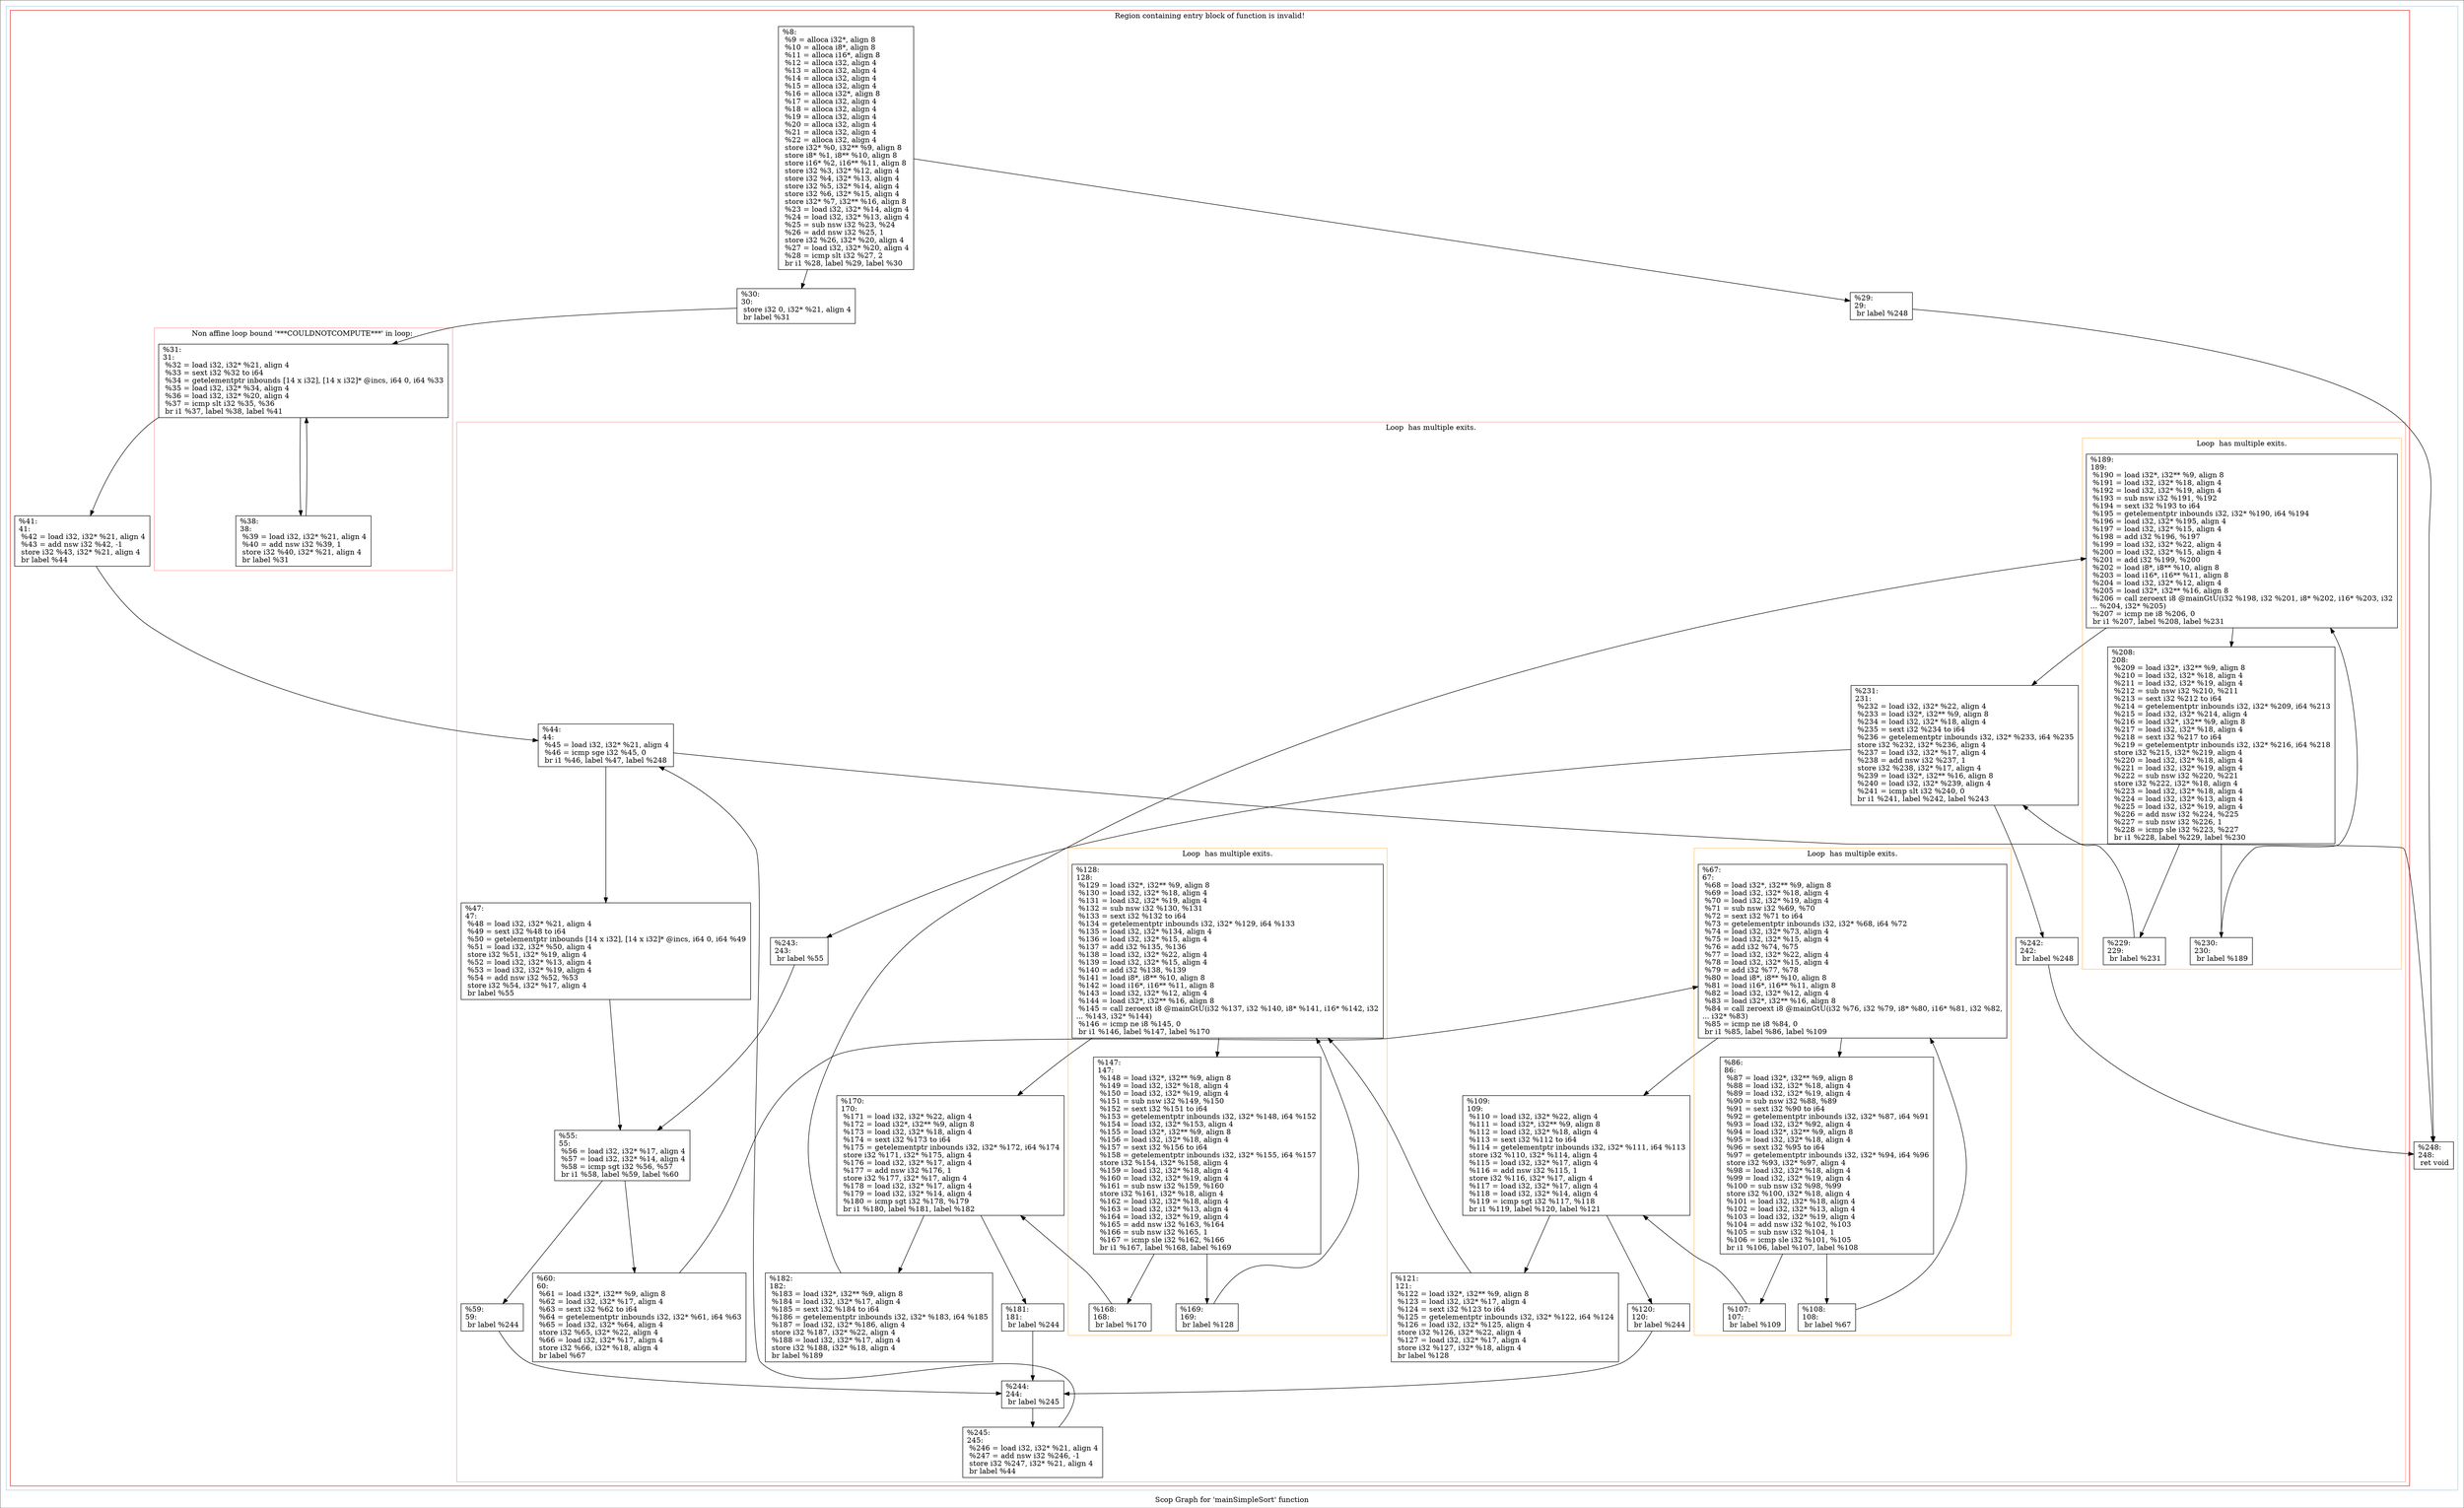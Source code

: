 digraph "Scop Graph for 'mainSimpleSort' function" {
	label="Scop Graph for 'mainSimpleSort' function";

	Node0x2886150 [shape=record,label="{%8:\l  %9 = alloca i32*, align 8\l  %10 = alloca i8*, align 8\l  %11 = alloca i16*, align 8\l  %12 = alloca i32, align 4\l  %13 = alloca i32, align 4\l  %14 = alloca i32, align 4\l  %15 = alloca i32, align 4\l  %16 = alloca i32*, align 8\l  %17 = alloca i32, align 4\l  %18 = alloca i32, align 4\l  %19 = alloca i32, align 4\l  %20 = alloca i32, align 4\l  %21 = alloca i32, align 4\l  %22 = alloca i32, align 4\l  store i32* %0, i32** %9, align 8\l  store i8* %1, i8** %10, align 8\l  store i16* %2, i16** %11, align 8\l  store i32 %3, i32* %12, align 4\l  store i32 %4, i32* %13, align 4\l  store i32 %5, i32* %14, align 4\l  store i32 %6, i32* %15, align 4\l  store i32* %7, i32** %16, align 8\l  %23 = load i32, i32* %14, align 4\l  %24 = load i32, i32* %13, align 4\l  %25 = sub nsw i32 %23, %24\l  %26 = add nsw i32 %25, 1\l  store i32 %26, i32* %20, align 4\l  %27 = load i32, i32* %20, align 4\l  %28 = icmp slt i32 %27, 2\l  br i1 %28, label %29, label %30\l}"];
	Node0x2886150 -> Node0x2771600;
	Node0x2886150 -> Node0x264dea0;
	Node0x2771600 [shape=record,label="{%29:\l29:                                               \l  br label %248\l}"];
	Node0x2771600 -> Node0x25eba30;
	Node0x25eba30 [shape=record,label="{%248:\l248:                                              \l  ret void\l}"];
	Node0x264dea0 [shape=record,label="{%30:\l30:                                               \l  store i32 0, i32* %21, align 4\l  br label %31\l}"];
	Node0x264dea0 -> Node0x28c5b40;
	Node0x28c5b40 [shape=record,label="{%31:\l31:                                               \l  %32 = load i32, i32* %21, align 4\l  %33 = sext i32 %32 to i64\l  %34 = getelementptr inbounds [14 x i32], [14 x i32]* @incs, i64 0, i64 %33\l  %35 = load i32, i32* %34, align 4\l  %36 = load i32, i32* %20, align 4\l  %37 = icmp slt i32 %35, %36\l  br i1 %37, label %38, label %41\l}"];
	Node0x28c5b40 -> Node0x28d1f20;
	Node0x28c5b40 -> Node0x28bcb90;
	Node0x28d1f20 [shape=record,label="{%38:\l38:                                               \l  %39 = load i32, i32* %21, align 4\l  %40 = add nsw i32 %39, 1\l  store i32 %40, i32* %21, align 4\l  br label %31\l}"];
	Node0x28d1f20 -> Node0x28c5b40[constraint=false];
	Node0x28bcb90 [shape=record,label="{%41:\l41:                                               \l  %42 = load i32, i32* %21, align 4\l  %43 = add nsw i32 %42, -1\l  store i32 %43, i32* %21, align 4\l  br label %44\l}"];
	Node0x28bcb90 -> Node0x28544f0;
	Node0x28544f0 [shape=record,label="{%44:\l44:                                               \l  %45 = load i32, i32* %21, align 4\l  %46 = icmp sge i32 %45, 0\l  br i1 %46, label %47, label %248\l}"];
	Node0x28544f0 -> Node0x281a570;
	Node0x28544f0 -> Node0x25eba30;
	Node0x281a570 [shape=record,label="{%47:\l47:                                               \l  %48 = load i32, i32* %21, align 4\l  %49 = sext i32 %48 to i64\l  %50 = getelementptr inbounds [14 x i32], [14 x i32]* @incs, i64 0, i64 %49\l  %51 = load i32, i32* %50, align 4\l  store i32 %51, i32* %19, align 4\l  %52 = load i32, i32* %13, align 4\l  %53 = load i32, i32* %19, align 4\l  %54 = add nsw i32 %52, %53\l  store i32 %54, i32* %17, align 4\l  br label %55\l}"];
	Node0x281a570 -> Node0x28c7660;
	Node0x28c7660 [shape=record,label="{%55:\l55:                                               \l  %56 = load i32, i32* %17, align 4\l  %57 = load i32, i32* %14, align 4\l  %58 = icmp sgt i32 %56, %57\l  br i1 %58, label %59, label %60\l}"];
	Node0x28c7660 -> Node0x28d1290;
	Node0x28c7660 -> Node0x282a030;
	Node0x28d1290 [shape=record,label="{%59:\l59:                                               \l  br label %244\l}"];
	Node0x28d1290 -> Node0x2801ca0;
	Node0x2801ca0 [shape=record,label="{%244:\l244:                                              \l  br label %245\l}"];
	Node0x2801ca0 -> Node0x28289b0;
	Node0x28289b0 [shape=record,label="{%245:\l245:                                              \l  %246 = load i32, i32* %21, align 4\l  %247 = add nsw i32 %246, -1\l  store i32 %247, i32* %21, align 4\l  br label %44\l}"];
	Node0x28289b0 -> Node0x28544f0[constraint=false];
	Node0x282a030 [shape=record,label="{%60:\l60:                                               \l  %61 = load i32*, i32** %9, align 8\l  %62 = load i32, i32* %17, align 4\l  %63 = sext i32 %62 to i64\l  %64 = getelementptr inbounds i32, i32* %61, i64 %63\l  %65 = load i32, i32* %64, align 4\l  store i32 %65, i32* %22, align 4\l  %66 = load i32, i32* %17, align 4\l  store i32 %66, i32* %18, align 4\l  br label %67\l}"];
	Node0x282a030 -> Node0x28b8280;
	Node0x28b8280 [shape=record,label="{%67:\l67:                                               \l  %68 = load i32*, i32** %9, align 8\l  %69 = load i32, i32* %18, align 4\l  %70 = load i32, i32* %19, align 4\l  %71 = sub nsw i32 %69, %70\l  %72 = sext i32 %71 to i64\l  %73 = getelementptr inbounds i32, i32* %68, i64 %72\l  %74 = load i32, i32* %73, align 4\l  %75 = load i32, i32* %15, align 4\l  %76 = add i32 %74, %75\l  %77 = load i32, i32* %22, align 4\l  %78 = load i32, i32* %15, align 4\l  %79 = add i32 %77, %78\l  %80 = load i8*, i8** %10, align 8\l  %81 = load i16*, i16** %11, align 8\l  %82 = load i32, i32* %12, align 4\l  %83 = load i32*, i32** %16, align 8\l  %84 = call zeroext i8 @mainGtU(i32 %76, i32 %79, i8* %80, i16* %81, i32 %82,\l... i32* %83)\l  %85 = icmp ne i8 %84, 0\l  br i1 %85, label %86, label %109\l}"];
	Node0x28b8280 -> Node0x28cdd00;
	Node0x28b8280 -> Node0x269ec70;
	Node0x28cdd00 [shape=record,label="{%86:\l86:                                               \l  %87 = load i32*, i32** %9, align 8\l  %88 = load i32, i32* %18, align 4\l  %89 = load i32, i32* %19, align 4\l  %90 = sub nsw i32 %88, %89\l  %91 = sext i32 %90 to i64\l  %92 = getelementptr inbounds i32, i32* %87, i64 %91\l  %93 = load i32, i32* %92, align 4\l  %94 = load i32*, i32** %9, align 8\l  %95 = load i32, i32* %18, align 4\l  %96 = sext i32 %95 to i64\l  %97 = getelementptr inbounds i32, i32* %94, i64 %96\l  store i32 %93, i32* %97, align 4\l  %98 = load i32, i32* %18, align 4\l  %99 = load i32, i32* %19, align 4\l  %100 = sub nsw i32 %98, %99\l  store i32 %100, i32* %18, align 4\l  %101 = load i32, i32* %18, align 4\l  %102 = load i32, i32* %13, align 4\l  %103 = load i32, i32* %19, align 4\l  %104 = add nsw i32 %102, %103\l  %105 = sub nsw i32 %104, 1\l  %106 = icmp sle i32 %101, %105\l  br i1 %106, label %107, label %108\l}"];
	Node0x28cdd00 -> Node0x27f01b0;
	Node0x28cdd00 -> Node0x283e590;
	Node0x27f01b0 [shape=record,label="{%107:\l107:                                              \l  br label %109\l}"];
	Node0x27f01b0 -> Node0x269ec70;
	Node0x269ec70 [shape=record,label="{%109:\l109:                                              \l  %110 = load i32, i32* %22, align 4\l  %111 = load i32*, i32** %9, align 8\l  %112 = load i32, i32* %18, align 4\l  %113 = sext i32 %112 to i64\l  %114 = getelementptr inbounds i32, i32* %111, i64 %113\l  store i32 %110, i32* %114, align 4\l  %115 = load i32, i32* %17, align 4\l  %116 = add nsw i32 %115, 1\l  store i32 %116, i32* %17, align 4\l  %117 = load i32, i32* %17, align 4\l  %118 = load i32, i32* %14, align 4\l  %119 = icmp sgt i32 %117, %118\l  br i1 %119, label %120, label %121\l}"];
	Node0x269ec70 -> Node0x27f5b30;
	Node0x269ec70 -> Node0x2739f70;
	Node0x27f5b30 [shape=record,label="{%120:\l120:                                              \l  br label %244\l}"];
	Node0x27f5b30 -> Node0x2801ca0;
	Node0x2739f70 [shape=record,label="{%121:\l121:                                              \l  %122 = load i32*, i32** %9, align 8\l  %123 = load i32, i32* %17, align 4\l  %124 = sext i32 %123 to i64\l  %125 = getelementptr inbounds i32, i32* %122, i64 %124\l  %126 = load i32, i32* %125, align 4\l  store i32 %126, i32* %22, align 4\l  %127 = load i32, i32* %17, align 4\l  store i32 %127, i32* %18, align 4\l  br label %128\l}"];
	Node0x2739f70 -> Node0x282ca80;
	Node0x282ca80 [shape=record,label="{%128:\l128:                                              \l  %129 = load i32*, i32** %9, align 8\l  %130 = load i32, i32* %18, align 4\l  %131 = load i32, i32* %19, align 4\l  %132 = sub nsw i32 %130, %131\l  %133 = sext i32 %132 to i64\l  %134 = getelementptr inbounds i32, i32* %129, i64 %133\l  %135 = load i32, i32* %134, align 4\l  %136 = load i32, i32* %15, align 4\l  %137 = add i32 %135, %136\l  %138 = load i32, i32* %22, align 4\l  %139 = load i32, i32* %15, align 4\l  %140 = add i32 %138, %139\l  %141 = load i8*, i8** %10, align 8\l  %142 = load i16*, i16** %11, align 8\l  %143 = load i32, i32* %12, align 4\l  %144 = load i32*, i32** %16, align 8\l  %145 = call zeroext i8 @mainGtU(i32 %137, i32 %140, i8* %141, i16* %142, i32\l... %143, i32* %144)\l  %146 = icmp ne i8 %145, 0\l  br i1 %146, label %147, label %170\l}"];
	Node0x282ca80 -> Node0x27c4bf0;
	Node0x282ca80 -> Node0x28da270;
	Node0x27c4bf0 [shape=record,label="{%147:\l147:                                              \l  %148 = load i32*, i32** %9, align 8\l  %149 = load i32, i32* %18, align 4\l  %150 = load i32, i32* %19, align 4\l  %151 = sub nsw i32 %149, %150\l  %152 = sext i32 %151 to i64\l  %153 = getelementptr inbounds i32, i32* %148, i64 %152\l  %154 = load i32, i32* %153, align 4\l  %155 = load i32*, i32** %9, align 8\l  %156 = load i32, i32* %18, align 4\l  %157 = sext i32 %156 to i64\l  %158 = getelementptr inbounds i32, i32* %155, i64 %157\l  store i32 %154, i32* %158, align 4\l  %159 = load i32, i32* %18, align 4\l  %160 = load i32, i32* %19, align 4\l  %161 = sub nsw i32 %159, %160\l  store i32 %161, i32* %18, align 4\l  %162 = load i32, i32* %18, align 4\l  %163 = load i32, i32* %13, align 4\l  %164 = load i32, i32* %19, align 4\l  %165 = add nsw i32 %163, %164\l  %166 = sub nsw i32 %165, 1\l  %167 = icmp sle i32 %162, %166\l  br i1 %167, label %168, label %169\l}"];
	Node0x27c4bf0 -> Node0x281c0c0;
	Node0x27c4bf0 -> Node0x2824840;
	Node0x281c0c0 [shape=record,label="{%168:\l168:                                              \l  br label %170\l}"];
	Node0x281c0c0 -> Node0x28da270;
	Node0x28da270 [shape=record,label="{%170:\l170:                                              \l  %171 = load i32, i32* %22, align 4\l  %172 = load i32*, i32** %9, align 8\l  %173 = load i32, i32* %18, align 4\l  %174 = sext i32 %173 to i64\l  %175 = getelementptr inbounds i32, i32* %172, i64 %174\l  store i32 %171, i32* %175, align 4\l  %176 = load i32, i32* %17, align 4\l  %177 = add nsw i32 %176, 1\l  store i32 %177, i32* %17, align 4\l  %178 = load i32, i32* %17, align 4\l  %179 = load i32, i32* %14, align 4\l  %180 = icmp sgt i32 %178, %179\l  br i1 %180, label %181, label %182\l}"];
	Node0x28da270 -> Node0x2855940;
	Node0x28da270 -> Node0x284c7f0;
	Node0x2855940 [shape=record,label="{%181:\l181:                                              \l  br label %244\l}"];
	Node0x2855940 -> Node0x2801ca0;
	Node0x284c7f0 [shape=record,label="{%182:\l182:                                              \l  %183 = load i32*, i32** %9, align 8\l  %184 = load i32, i32* %17, align 4\l  %185 = sext i32 %184 to i64\l  %186 = getelementptr inbounds i32, i32* %183, i64 %185\l  %187 = load i32, i32* %186, align 4\l  store i32 %187, i32* %22, align 4\l  %188 = load i32, i32* %17, align 4\l  store i32 %188, i32* %18, align 4\l  br label %189\l}"];
	Node0x284c7f0 -> Node0x2676560;
	Node0x2676560 [shape=record,label="{%189:\l189:                                              \l  %190 = load i32*, i32** %9, align 8\l  %191 = load i32, i32* %18, align 4\l  %192 = load i32, i32* %19, align 4\l  %193 = sub nsw i32 %191, %192\l  %194 = sext i32 %193 to i64\l  %195 = getelementptr inbounds i32, i32* %190, i64 %194\l  %196 = load i32, i32* %195, align 4\l  %197 = load i32, i32* %15, align 4\l  %198 = add i32 %196, %197\l  %199 = load i32, i32* %22, align 4\l  %200 = load i32, i32* %15, align 4\l  %201 = add i32 %199, %200\l  %202 = load i8*, i8** %10, align 8\l  %203 = load i16*, i16** %11, align 8\l  %204 = load i32, i32* %12, align 4\l  %205 = load i32*, i32** %16, align 8\l  %206 = call zeroext i8 @mainGtU(i32 %198, i32 %201, i8* %202, i16* %203, i32\l... %204, i32* %205)\l  %207 = icmp ne i8 %206, 0\l  br i1 %207, label %208, label %231\l}"];
	Node0x2676560 -> Node0x2819ec0;
	Node0x2676560 -> Node0x28120a0;
	Node0x2819ec0 [shape=record,label="{%208:\l208:                                              \l  %209 = load i32*, i32** %9, align 8\l  %210 = load i32, i32* %18, align 4\l  %211 = load i32, i32* %19, align 4\l  %212 = sub nsw i32 %210, %211\l  %213 = sext i32 %212 to i64\l  %214 = getelementptr inbounds i32, i32* %209, i64 %213\l  %215 = load i32, i32* %214, align 4\l  %216 = load i32*, i32** %9, align 8\l  %217 = load i32, i32* %18, align 4\l  %218 = sext i32 %217 to i64\l  %219 = getelementptr inbounds i32, i32* %216, i64 %218\l  store i32 %215, i32* %219, align 4\l  %220 = load i32, i32* %18, align 4\l  %221 = load i32, i32* %19, align 4\l  %222 = sub nsw i32 %220, %221\l  store i32 %222, i32* %18, align 4\l  %223 = load i32, i32* %18, align 4\l  %224 = load i32, i32* %13, align 4\l  %225 = load i32, i32* %19, align 4\l  %226 = add nsw i32 %224, %225\l  %227 = sub nsw i32 %226, 1\l  %228 = icmp sle i32 %223, %227\l  br i1 %228, label %229, label %230\l}"];
	Node0x2819ec0 -> Node0x269f0b0;
	Node0x2819ec0 -> Node0x28ccd20;
	Node0x269f0b0 [shape=record,label="{%229:\l229:                                              \l  br label %231\l}"];
	Node0x269f0b0 -> Node0x28120a0;
	Node0x28120a0 [shape=record,label="{%231:\l231:                                              \l  %232 = load i32, i32* %22, align 4\l  %233 = load i32*, i32** %9, align 8\l  %234 = load i32, i32* %18, align 4\l  %235 = sext i32 %234 to i64\l  %236 = getelementptr inbounds i32, i32* %233, i64 %235\l  store i32 %232, i32* %236, align 4\l  %237 = load i32, i32* %17, align 4\l  %238 = add nsw i32 %237, 1\l  store i32 %238, i32* %17, align 4\l  %239 = load i32*, i32** %16, align 8\l  %240 = load i32, i32* %239, align 4\l  %241 = icmp slt i32 %240, 0\l  br i1 %241, label %242, label %243\l}"];
	Node0x28120a0 -> Node0x2650160;
	Node0x28120a0 -> Node0x25e34f0;
	Node0x2650160 [shape=record,label="{%242:\l242:                                              \l  br label %248\l}"];
	Node0x2650160 -> Node0x25eba30;
	Node0x25e34f0 [shape=record,label="{%243:\l243:                                              \l  br label %55\l}"];
	Node0x25e34f0 -> Node0x28c7660;
	Node0x28ccd20 [shape=record,label="{%230:\l230:                                              \l  br label %189\l}"];
	Node0x28ccd20 -> Node0x2676560[constraint=false];
	Node0x2824840 [shape=record,label="{%169:\l169:                                              \l  br label %128\l}"];
	Node0x2824840 -> Node0x282ca80[constraint=false];
	Node0x283e590 [shape=record,label="{%108:\l108:                                              \l  br label %67\l}"];
	Node0x283e590 -> Node0x28b8280[constraint=false];
	colorscheme = "paired12"
        subgraph cluster_0x2941dd0 {
          label = "";
          style = solid;
          color = 1
          subgraph cluster_0x292a670 {
            label = "Region containing entry block of function is invalid!";
            style = solid;
            color = 6
            subgraph cluster_0x292a570 {
              label = "Non affine loop bound '***COULDNOTCOMPUTE***' in loop: ";
              style = solid;
              color = 5
              Node0x28c5b40;
              Node0x28d1f20;
            }
            subgraph cluster_0x292a4f0 {
              label = "Loop  has multiple exits.";
              style = solid;
              color = 5
              subgraph cluster_0x292a5f0 {
                label = "Loop  has multiple exits.";
                style = solid;
                color = 7
                Node0x28b8280;
                Node0x28cdd00;
                Node0x27f01b0;
                Node0x283e590;
              }
              subgraph cluster_0x2912680 {
                label = "Loop  has multiple exits.";
                style = solid;
                color = 7
                Node0x282ca80;
                Node0x27c4bf0;
                Node0x281c0c0;
                Node0x2824840;
              }
              subgraph cluster_0x2941c60 {
                label = "Loop  has multiple exits.";
                style = solid;
                color = 7
                Node0x2676560;
                Node0x2819ec0;
                Node0x269f0b0;
                Node0x28ccd20;
              }
              Node0x28544f0;
              Node0x281a570;
              Node0x28c7660;
              Node0x28d1290;
              Node0x2801ca0;
              Node0x28289b0;
              Node0x282a030;
              Node0x269ec70;
              Node0x27f5b30;
              Node0x2739f70;
              Node0x28da270;
              Node0x2855940;
              Node0x284c7f0;
              Node0x28120a0;
              Node0x2650160;
              Node0x25e34f0;
            }
            Node0x2886150;
            Node0x2771600;
            Node0x264dea0;
            Node0x28bcb90;
          }
          Node0x25eba30;
        }
}
